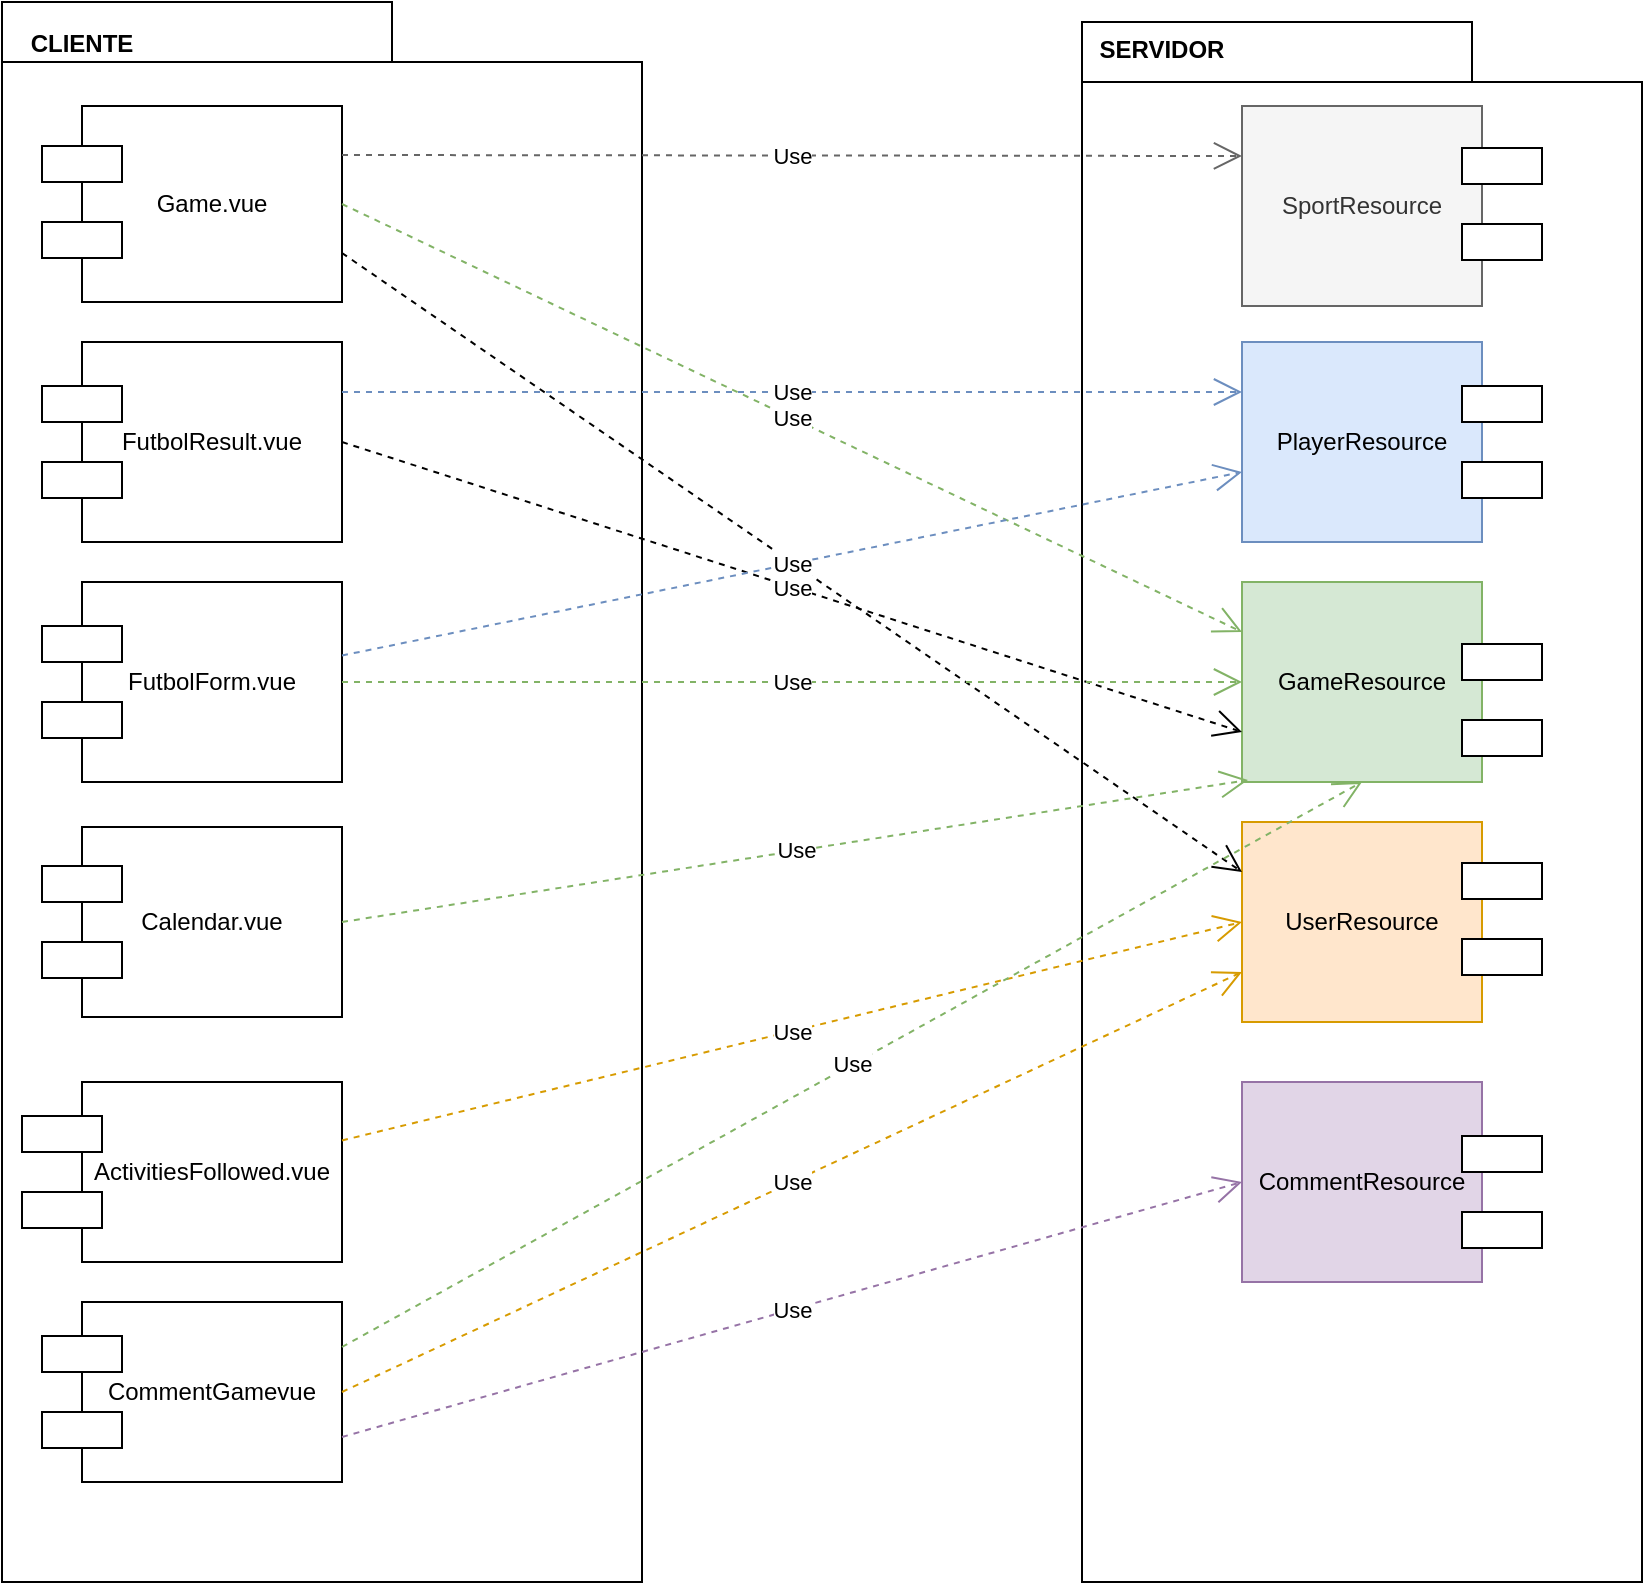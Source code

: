 <mxfile version="10.7.5" type="device"><diagram id="qDRfGwPWwqNrgD3D_uTH" name="Page-1"><mxGraphModel dx="918" dy="1701" grid="1" gridSize="10" guides="1" tooltips="1" connect="1" arrows="1" fold="1" page="1" pageScale="1" pageWidth="827" pageHeight="1169" math="0" shadow="0"><root><mxCell id="0"/><mxCell id="1" parent="0"/><mxCell id="4OftyYT4Xu0uSEjtU4bf-14" value="" style="shape=folder;fontStyle=1;spacingTop=10;tabWidth=195;tabHeight=30;tabPosition=left;html=1;gradientColor=none;" parent="1" vertex="1"><mxGeometry x="540" y="-10" width="280" height="780" as="geometry"/></mxCell><mxCell id="4OftyYT4Xu0uSEjtU4bf-13" value="" style="shape=folder;fontStyle=1;spacingTop=10;tabWidth=195;tabHeight=30;tabPosition=left;html=1;gradientColor=none;" parent="1" vertex="1"><mxGeometry y="-20" width="320" height="790" as="geometry"/></mxCell><mxCell id="4OftyYT4Xu0uSEjtU4bf-1" value="Game.vue" style="rounded=0;whiteSpace=wrap;html=1;" parent="1" vertex="1"><mxGeometry x="40" y="32" width="130" height="98" as="geometry"/></mxCell><mxCell id="4OftyYT4Xu0uSEjtU4bf-2" value="SportResource" style="rounded=0;whiteSpace=wrap;html=1;fillColor=#f5f5f5;strokeColor=#666666;fontColor=#333333;" parent="1" vertex="1"><mxGeometry x="620" y="32" width="120" height="100" as="geometry"/></mxCell><mxCell id="4OftyYT4Xu0uSEjtU4bf-12" value="FutbolResult.vue" style="rounded=0;whiteSpace=wrap;html=1;" parent="1" vertex="1"><mxGeometry x="40" y="150" width="130" height="100" as="geometry"/></mxCell><mxCell id="4OftyYT4Xu0uSEjtU4bf-15" value="CLIENTE" style="text;align=center;fontStyle=1;verticalAlign=middle;spacingLeft=3;spacingRight=3;strokeColor=none;rotatable=0;points=[[0,0.5],[1,0.5]];portConstraint=eastwest;gradientColor=none;" parent="1" vertex="1"><mxGeometry y="-13" width="80" height="26" as="geometry"/></mxCell><mxCell id="4OftyYT4Xu0uSEjtU4bf-16" value="SERVIDOR" style="text;align=center;fontStyle=1;verticalAlign=middle;spacingLeft=3;spacingRight=3;strokeColor=none;rotatable=0;points=[[0,0.5],[1,0.5]];portConstraint=eastwest;gradientColor=none;" parent="1" vertex="1"><mxGeometry x="540" y="-10" width="80" height="26" as="geometry"/></mxCell><mxCell id="4OftyYT4Xu0uSEjtU4bf-37" style="edgeStyle=orthogonalEdgeStyle;rounded=0;orthogonalLoop=1;jettySize=auto;html=1;exitX=0.75;exitY=1;exitDx=0;exitDy=0;entryX=0.75;entryY=1;entryDx=0;entryDy=0;" parent="1" source="4OftyYT4Xu0uSEjtU4bf-27" target="4OftyYT4Xu0uSEjtU4bf-27" edge="1"><mxGeometry relative="1" as="geometry"><mxPoint x="110" y="415" as="targetPoint"/></mxGeometry></mxCell><mxCell id="4OftyYT4Xu0uSEjtU4bf-27" value="FutbolForm.vue" style="rounded=0;whiteSpace=wrap;html=1;" parent="1" vertex="1"><mxGeometry x="40" y="270" width="130" height="100" as="geometry"/></mxCell><mxCell id="4OftyYT4Xu0uSEjtU4bf-42" value="CommentGamevue" style="rounded=0;whiteSpace=wrap;html=1;" parent="1" vertex="1"><mxGeometry x="40" y="630" width="130" height="90" as="geometry"/></mxCell><mxCell id="4OftyYT4Xu0uSEjtU4bf-47" value="Calendar.vue" style="rounded=0;whiteSpace=wrap;html=1;" parent="1" vertex="1"><mxGeometry x="40" y="392.5" width="130" height="95" as="geometry"/></mxCell><mxCell id="4OftyYT4Xu0uSEjtU4bf-54" value="ActivitiesFollowed.vue" style="rounded=0;whiteSpace=wrap;html=1;" parent="1" vertex="1"><mxGeometry x="40" y="520" width="130" height="90" as="geometry"/></mxCell><mxCell id="4OftyYT4Xu0uSEjtU4bf-55" value="UserResource" style="rounded=0;whiteSpace=wrap;html=1;fillColor=#ffe6cc;strokeColor=#d79b00;" parent="1" vertex="1"><mxGeometry x="620" y="390" width="120" height="100" as="geometry"/></mxCell><mxCell id="4OftyYT4Xu0uSEjtU4bf-60" value="GameResource" style="rounded=0;whiteSpace=wrap;html=1;fillColor=#d5e8d4;strokeColor=#82b366;" parent="1" vertex="1"><mxGeometry x="620" y="270" width="120" height="100" as="geometry"/></mxCell><mxCell id="4OftyYT4Xu0uSEjtU4bf-65" value="CommentResource" style="rounded=0;whiteSpace=wrap;html=1;fillColor=#e1d5e7;strokeColor=#9673a6;" parent="1" vertex="1"><mxGeometry x="620" y="520" width="120" height="100" as="geometry"/></mxCell><mxCell id="4OftyYT4Xu0uSEjtU4bf-73" value="PlayerResource" style="rounded=0;whiteSpace=wrap;html=1;fillColor=#dae8fc;strokeColor=#6c8ebf;" parent="1" vertex="1"><mxGeometry x="620" y="150" width="120" height="100" as="geometry"/></mxCell><mxCell id="BBbeqQ1JuA1nMkCf6AvL-3" value="Use" style="endArrow=open;endSize=12;dashed=1;html=1;fillColor=#f5f5f5;strokeColor=#666666;exitX=1;exitY=0.25;exitDx=0;exitDy=0;entryX=0;entryY=0.25;entryDx=0;entryDy=0;" edge="1" parent="1" source="4OftyYT4Xu0uSEjtU4bf-1" target="4OftyYT4Xu0uSEjtU4bf-2"><mxGeometry width="160" relative="1" as="geometry"><mxPoint x="360" y="90" as="sourcePoint"/><mxPoint x="520" y="90" as="targetPoint"/></mxGeometry></mxCell><mxCell id="BBbeqQ1JuA1nMkCf6AvL-4" value="Use" style="endArrow=open;endSize=12;dashed=1;html=1;exitX=1;exitY=0.5;exitDx=0;exitDy=0;entryX=0;entryY=0.25;entryDx=0;entryDy=0;fillColor=#d5e8d4;strokeColor=#82b366;" edge="1" parent="1" source="4OftyYT4Xu0uSEjtU4bf-1" target="4OftyYT4Xu0uSEjtU4bf-60"><mxGeometry width="160" relative="1" as="geometry"><mxPoint x="180" y="97.641" as="sourcePoint"/><mxPoint x="630" y="101.487" as="targetPoint"/></mxGeometry></mxCell><mxCell id="BBbeqQ1JuA1nMkCf6AvL-5" value="Use" style="endArrow=open;endSize=12;dashed=1;html=1;exitX=1;exitY=0.75;exitDx=0;exitDy=0;entryX=0;entryY=0.25;entryDx=0;entryDy=0;" edge="1" parent="1" source="4OftyYT4Xu0uSEjtU4bf-1" target="4OftyYT4Xu0uSEjtU4bf-55"><mxGeometry width="160" relative="1" as="geometry"><mxPoint x="180" y="125" as="sourcePoint"/><mxPoint x="630" y="455" as="targetPoint"/></mxGeometry></mxCell><mxCell id="BBbeqQ1JuA1nMkCf6AvL-6" value="Use" style="endArrow=open;endSize=12;dashed=1;html=1;exitX=1;exitY=0.25;exitDx=0;exitDy=0;entryX=0;entryY=0.25;entryDx=0;entryDy=0;fillColor=#dae8fc;strokeColor=#6c8ebf;" edge="1" parent="1" source="4OftyYT4Xu0uSEjtU4bf-12" target="4OftyYT4Xu0uSEjtU4bf-73"><mxGeometry width="160" relative="1" as="geometry"><mxPoint x="180" y="97.641" as="sourcePoint"/><mxPoint x="630" y="101.487" as="targetPoint"/></mxGeometry></mxCell><mxCell id="BBbeqQ1JuA1nMkCf6AvL-7" value="Use" style="endArrow=open;endSize=12;dashed=1;html=1;exitX=1;exitY=0.5;exitDx=0;exitDy=0;entryX=0;entryY=0.75;entryDx=0;entryDy=0;" edge="1" parent="1" source="4OftyYT4Xu0uSEjtU4bf-12" target="4OftyYT4Xu0uSEjtU4bf-60"><mxGeometry width="160" relative="1" as="geometry"><mxPoint x="180" y="228" as="sourcePoint"/><mxPoint x="630" y="265" as="targetPoint"/></mxGeometry></mxCell><mxCell id="BBbeqQ1JuA1nMkCf6AvL-8" value="Use" style="endArrow=open;endSize=12;dashed=1;html=1;entryX=0;entryY=0.65;entryDx=0;entryDy=0;entryPerimeter=0;fillColor=#dae8fc;strokeColor=#6c8ebf;" edge="1" parent="1" source="4OftyYT4Xu0uSEjtU4bf-27" target="4OftyYT4Xu0uSEjtU4bf-73"><mxGeometry width="160" relative="1" as="geometry"><mxPoint x="180" y="255" as="sourcePoint"/><mxPoint x="630" y="505" as="targetPoint"/></mxGeometry></mxCell><mxCell id="BBbeqQ1JuA1nMkCf6AvL-9" value="Use" style="endArrow=open;endSize=12;dashed=1;html=1;entryX=0;entryY=0.5;entryDx=0;entryDy=0;fillColor=#d5e8d4;strokeColor=#82b366;" edge="1" parent="1" source="4OftyYT4Xu0uSEjtU4bf-27" target="4OftyYT4Xu0uSEjtU4bf-60"><mxGeometry width="160" relative="1" as="geometry"><mxPoint x="180" y="392.857" as="sourcePoint"/><mxPoint x="630" y="305" as="targetPoint"/></mxGeometry></mxCell><mxCell id="BBbeqQ1JuA1nMkCf6AvL-10" value="Use" style="endArrow=open;endSize=12;dashed=1;html=1;entryX=0.025;entryY=0.99;entryDx=0;entryDy=0;entryPerimeter=0;exitX=1;exitY=0.5;exitDx=0;exitDy=0;fillColor=#d5e8d4;strokeColor=#82b366;" edge="1" parent="1" source="4OftyYT4Xu0uSEjtU4bf-47" target="4OftyYT4Xu0uSEjtU4bf-60"><mxGeometry width="160" relative="1" as="geometry"><mxPoint x="190" y="402.857" as="sourcePoint"/><mxPoint x="640" y="315" as="targetPoint"/></mxGeometry></mxCell><mxCell id="BBbeqQ1JuA1nMkCf6AvL-11" value="Use" style="endArrow=open;endSize=12;dashed=1;html=1;entryX=0;entryY=0.5;entryDx=0;entryDy=0;fillColor=#ffe6cc;strokeColor=#d79b00;" edge="1" parent="1" source="4OftyYT4Xu0uSEjtU4bf-54" target="4OftyYT4Xu0uSEjtU4bf-55"><mxGeometry width="160" relative="1" as="geometry"><mxPoint x="200" y="412.857" as="sourcePoint"/><mxPoint x="650" y="325" as="targetPoint"/></mxGeometry></mxCell><mxCell id="BBbeqQ1JuA1nMkCf6AvL-12" value="Use" style="endArrow=open;endSize=12;dashed=1;html=1;entryX=0.5;entryY=1;entryDx=0;entryDy=0;exitX=1;exitY=0.25;exitDx=0;exitDy=0;fillColor=#d5e8d4;strokeColor=#82b366;" edge="1" parent="1" source="4OftyYT4Xu0uSEjtU4bf-42" target="4OftyYT4Xu0uSEjtU4bf-60"><mxGeometry width="160" relative="1" as="geometry"><mxPoint x="210" y="422.857" as="sourcePoint"/><mxPoint x="660" y="335" as="targetPoint"/></mxGeometry></mxCell><mxCell id="BBbeqQ1JuA1nMkCf6AvL-13" value="Use" style="endArrow=open;endSize=12;dashed=1;html=1;entryX=0;entryY=0.75;entryDx=0;entryDy=0;exitX=1;exitY=0.5;exitDx=0;exitDy=0;fillColor=#ffe6cc;strokeColor=#d79b00;" edge="1" parent="1" source="4OftyYT4Xu0uSEjtU4bf-42" target="4OftyYT4Xu0uSEjtU4bf-55"><mxGeometry width="160" relative="1" as="geometry"><mxPoint x="220" y="432.857" as="sourcePoint"/><mxPoint x="670" y="345" as="targetPoint"/></mxGeometry></mxCell><mxCell id="BBbeqQ1JuA1nMkCf6AvL-14" value="Use" style="endArrow=open;endSize=12;dashed=1;html=1;entryX=0;entryY=0.5;entryDx=0;entryDy=0;exitX=1;exitY=0.75;exitDx=0;exitDy=0;fillColor=#e1d5e7;strokeColor=#9673a6;" edge="1" parent="1" source="4OftyYT4Xu0uSEjtU4bf-42" target="4OftyYT4Xu0uSEjtU4bf-65"><mxGeometry width="160" relative="1" as="geometry"><mxPoint x="230" y="442.857" as="sourcePoint"/><mxPoint x="680" y="355" as="targetPoint"/></mxGeometry></mxCell><mxCell id="BBbeqQ1JuA1nMkCf6AvL-15" value="" style="verticalLabelPosition=bottom;verticalAlign=top;html=1;shape=mxgraph.basic.rect;fillColor=#ffffff;fillColor2=none;strokeColor=#000000;strokeWidth=1;size=20;indent=5;shadow=0;" vertex="1" parent="1"><mxGeometry x="20" y="52" width="40" height="18" as="geometry"/></mxCell><mxCell id="BBbeqQ1JuA1nMkCf6AvL-16" value="" style="verticalLabelPosition=bottom;verticalAlign=top;html=1;shape=mxgraph.basic.rect;fillColor=#ffffff;fillColor2=none;strokeColor=#000000;strokeWidth=1;size=20;indent=5;shadow=0;" vertex="1" parent="1"><mxGeometry x="20" y="90" width="40" height="18" as="geometry"/></mxCell><mxCell id="BBbeqQ1JuA1nMkCf6AvL-17" value="" style="verticalLabelPosition=bottom;verticalAlign=top;html=1;shape=mxgraph.basic.rect;fillColor=#ffffff;fillColor2=none;strokeColor=#000000;strokeWidth=1;size=20;indent=5;shadow=0;" vertex="1" parent="1"><mxGeometry x="20" y="172" width="40" height="18" as="geometry"/></mxCell><mxCell id="BBbeqQ1JuA1nMkCf6AvL-18" value="" style="verticalLabelPosition=bottom;verticalAlign=top;html=1;shape=mxgraph.basic.rect;fillColor=#ffffff;fillColor2=none;strokeColor=#000000;strokeWidth=1;size=20;indent=5;shadow=0;" vertex="1" parent="1"><mxGeometry x="20" y="210" width="40" height="18" as="geometry"/></mxCell><mxCell id="BBbeqQ1JuA1nMkCf6AvL-19" value="" style="verticalLabelPosition=bottom;verticalAlign=top;html=1;shape=mxgraph.basic.rect;fillColor=#ffffff;fillColor2=none;strokeColor=#000000;strokeWidth=1;size=20;indent=5;shadow=0;" vertex="1" parent="1"><mxGeometry x="20" y="292" width="40" height="18" as="geometry"/></mxCell><mxCell id="BBbeqQ1JuA1nMkCf6AvL-20" value="" style="verticalLabelPosition=bottom;verticalAlign=top;html=1;shape=mxgraph.basic.rect;fillColor=#ffffff;fillColor2=none;strokeColor=#000000;strokeWidth=1;size=20;indent=5;shadow=0;" vertex="1" parent="1"><mxGeometry x="20" y="330" width="40" height="18" as="geometry"/></mxCell><mxCell id="BBbeqQ1JuA1nMkCf6AvL-21" value="" style="verticalLabelPosition=bottom;verticalAlign=top;html=1;shape=mxgraph.basic.rect;fillColor=#ffffff;fillColor2=none;strokeColor=#000000;strokeWidth=1;size=20;indent=5;shadow=0;" vertex="1" parent="1"><mxGeometry x="20" y="412" width="40" height="18" as="geometry"/></mxCell><mxCell id="BBbeqQ1JuA1nMkCf6AvL-22" value="" style="verticalLabelPosition=bottom;verticalAlign=top;html=1;shape=mxgraph.basic.rect;fillColor=#ffffff;fillColor2=none;strokeColor=#000000;strokeWidth=1;size=20;indent=5;shadow=0;" vertex="1" parent="1"><mxGeometry x="20" y="450" width="40" height="18" as="geometry"/></mxCell><mxCell id="BBbeqQ1JuA1nMkCf6AvL-23" value="" style="verticalLabelPosition=bottom;verticalAlign=top;html=1;shape=mxgraph.basic.rect;fillColor=#ffffff;fillColor2=none;strokeColor=#000000;strokeWidth=1;size=20;indent=5;shadow=0;" vertex="1" parent="1"><mxGeometry x="10" y="537" width="40" height="18" as="geometry"/></mxCell><mxCell id="BBbeqQ1JuA1nMkCf6AvL-24" value="" style="verticalLabelPosition=bottom;verticalAlign=top;html=1;shape=mxgraph.basic.rect;fillColor=#ffffff;fillColor2=none;strokeColor=#000000;strokeWidth=1;size=20;indent=5;shadow=0;" vertex="1" parent="1"><mxGeometry x="10" y="575" width="40" height="18" as="geometry"/></mxCell><mxCell id="BBbeqQ1JuA1nMkCf6AvL-25" value="" style="verticalLabelPosition=bottom;verticalAlign=top;html=1;shape=mxgraph.basic.rect;fillColor=#ffffff;fillColor2=none;strokeColor=#000000;strokeWidth=1;size=20;indent=5;shadow=0;" vertex="1" parent="1"><mxGeometry x="20" y="647" width="40" height="18" as="geometry"/></mxCell><mxCell id="BBbeqQ1JuA1nMkCf6AvL-26" value="" style="verticalLabelPosition=bottom;verticalAlign=top;html=1;shape=mxgraph.basic.rect;fillColor=#ffffff;fillColor2=none;strokeColor=#000000;strokeWidth=1;size=20;indent=5;shadow=0;" vertex="1" parent="1"><mxGeometry x="20" y="685" width="40" height="18" as="geometry"/></mxCell><mxCell id="BBbeqQ1JuA1nMkCf6AvL-27" value="" style="verticalLabelPosition=bottom;verticalAlign=top;html=1;shape=mxgraph.basic.rect;fillColor=#ffffff;fillColor2=none;strokeColor=#000000;strokeWidth=1;size=20;indent=5;shadow=0;" vertex="1" parent="1"><mxGeometry x="730" y="53" width="40" height="18" as="geometry"/></mxCell><mxCell id="BBbeqQ1JuA1nMkCf6AvL-28" value="" style="verticalLabelPosition=bottom;verticalAlign=top;html=1;shape=mxgraph.basic.rect;fillColor=#ffffff;fillColor2=none;strokeColor=#000000;strokeWidth=1;size=20;indent=5;shadow=0;" vertex="1" parent="1"><mxGeometry x="730" y="91" width="40" height="18" as="geometry"/></mxCell><mxCell id="BBbeqQ1JuA1nMkCf6AvL-29" value="" style="verticalLabelPosition=bottom;verticalAlign=top;html=1;shape=mxgraph.basic.rect;fillColor=#ffffff;fillColor2=none;strokeColor=#000000;strokeWidth=1;size=20;indent=5;shadow=0;" vertex="1" parent="1"><mxGeometry x="730" y="172" width="40" height="18" as="geometry"/></mxCell><mxCell id="BBbeqQ1JuA1nMkCf6AvL-30" value="" style="verticalLabelPosition=bottom;verticalAlign=top;html=1;shape=mxgraph.basic.rect;fillColor=#ffffff;fillColor2=none;strokeColor=#000000;strokeWidth=1;size=20;indent=5;shadow=0;" vertex="1" parent="1"><mxGeometry x="730" y="210" width="40" height="18" as="geometry"/></mxCell><mxCell id="BBbeqQ1JuA1nMkCf6AvL-31" value="" style="verticalLabelPosition=bottom;verticalAlign=top;html=1;shape=mxgraph.basic.rect;fillColor=#ffffff;fillColor2=none;strokeColor=#000000;strokeWidth=1;size=20;indent=5;shadow=0;" vertex="1" parent="1"><mxGeometry x="730" y="301" width="40" height="18" as="geometry"/></mxCell><mxCell id="BBbeqQ1JuA1nMkCf6AvL-32" value="" style="verticalLabelPosition=bottom;verticalAlign=top;html=1;shape=mxgraph.basic.rect;fillColor=#ffffff;fillColor2=none;strokeColor=#000000;strokeWidth=1;size=20;indent=5;shadow=0;" vertex="1" parent="1"><mxGeometry x="730" y="339" width="40" height="18" as="geometry"/></mxCell><mxCell id="BBbeqQ1JuA1nMkCf6AvL-33" value="" style="verticalLabelPosition=bottom;verticalAlign=top;html=1;shape=mxgraph.basic.rect;fillColor=#ffffff;fillColor2=none;strokeColor=#000000;strokeWidth=1;size=20;indent=5;shadow=0;" vertex="1" parent="1"><mxGeometry x="730" y="410.5" width="40" height="18" as="geometry"/></mxCell><mxCell id="BBbeqQ1JuA1nMkCf6AvL-34" value="" style="verticalLabelPosition=bottom;verticalAlign=top;html=1;shape=mxgraph.basic.rect;fillColor=#ffffff;fillColor2=none;strokeColor=#000000;strokeWidth=1;size=20;indent=5;shadow=0;" vertex="1" parent="1"><mxGeometry x="730" y="448.5" width="40" height="18" as="geometry"/></mxCell><mxCell id="BBbeqQ1JuA1nMkCf6AvL-35" value="" style="verticalLabelPosition=bottom;verticalAlign=top;html=1;shape=mxgraph.basic.rect;fillColor=#ffffff;fillColor2=none;strokeColor=#000000;strokeWidth=1;size=20;indent=5;shadow=0;" vertex="1" parent="1"><mxGeometry x="730" y="547" width="40" height="18" as="geometry"/></mxCell><mxCell id="BBbeqQ1JuA1nMkCf6AvL-36" value="" style="verticalLabelPosition=bottom;verticalAlign=top;html=1;shape=mxgraph.basic.rect;fillColor=#ffffff;fillColor2=none;strokeColor=#000000;strokeWidth=1;size=20;indent=5;shadow=0;" vertex="1" parent="1"><mxGeometry x="730" y="585" width="40" height="18" as="geometry"/></mxCell></root></mxGraphModel></diagram></mxfile>